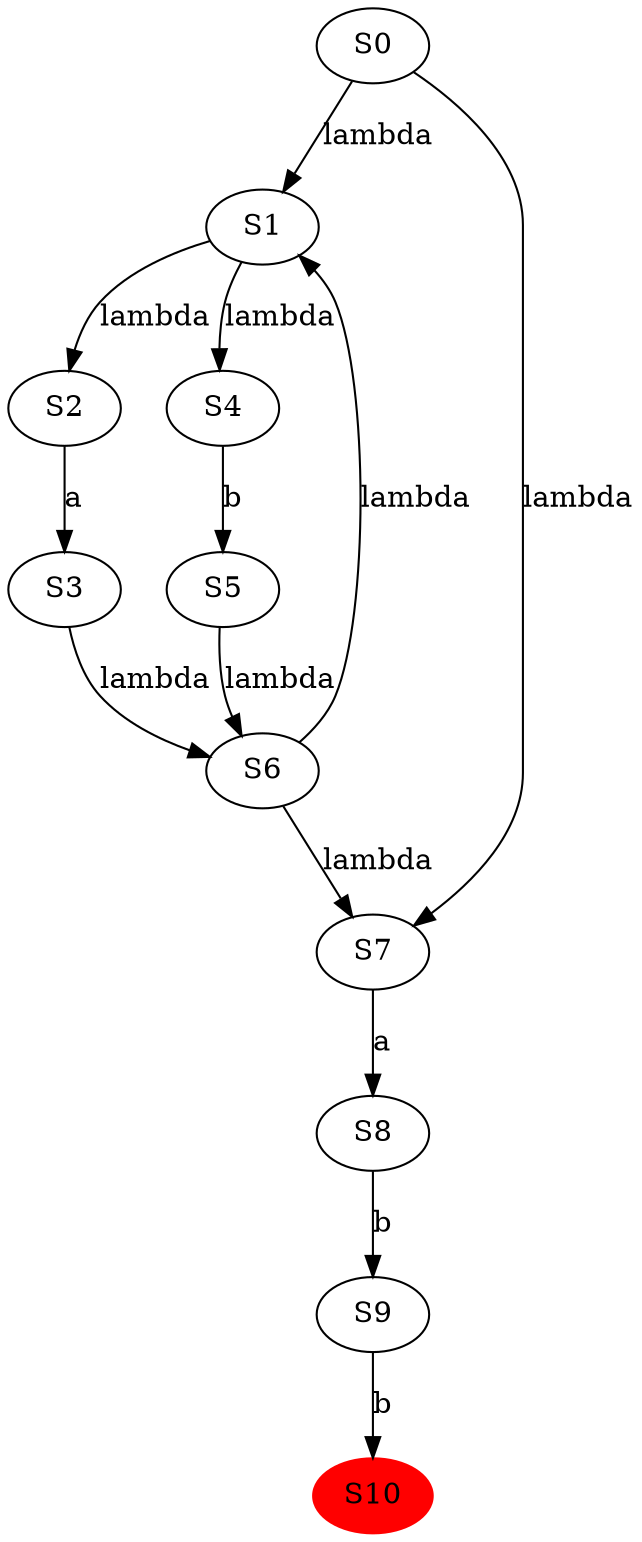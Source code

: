 digraph G {
  S0 -> S1 [label="lambda"];
  S0 -> S7 [label="lambda"];
  S1 -> S2 [label="lambda"];
  S1 -> S4 [label="lambda"];
  S10 [style="filled" color="red"]
  S2 -> S3 [label="a"];
  S3 -> S6 [label="lambda"];
  S4 -> S5 [label="b"];
  S5 -> S6 [label="lambda"];
  S6 -> S1 [label="lambda"];
  S6 -> S7 [label="lambda"];
  S7 -> S8 [label="a"];
  S8 -> S9 [label="b"];
  S9 -> S10 [label="b"];
}
